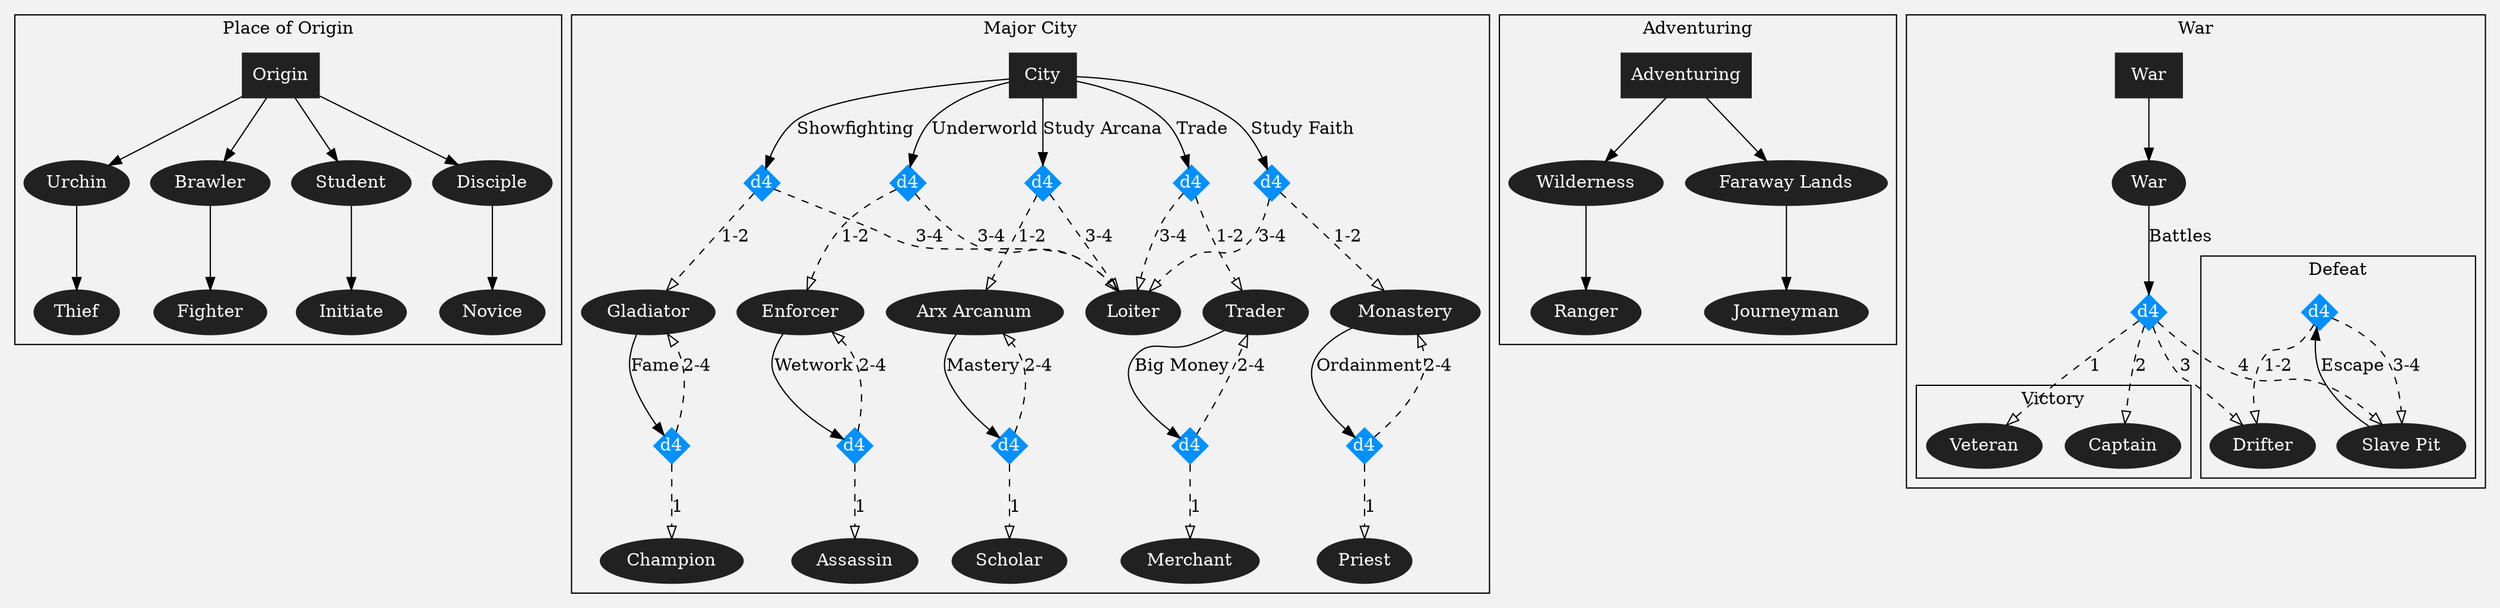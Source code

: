 digraph {
    graph [compound=true, layout=dot, overlap=false, bgcolor="#f2f2f2"];
    node [style=filled, color="#212121", fontcolor="#ffffff"];
    edge [len=1.2];

    subgraph cluster_origin {
        label="Place of Origin";

        "Origin" [shape=box];

        "Origin" -> "Urchin" -> "Thief";
        "Origin" -> "Brawler" -> "Fighter";
        "Origin" -> "Student" -> "Initiate";
        "Origin" -> "Disciple" -> "Novice";
    }

    subgraph cluster_city {
        label="Major City";

        "City" [shape=box];

        "City" -> city_college_loiter [label="Study Arcana"];
        city_college_loiter [label="d4", shape=diamond, style=filled, color="#0090ff", width=0.4, height=0.4, fixedsize=true];
        city_college_loiter -> "Arx Arcanum" [style=dashed, arrowhead=empty, label="1-2"];
        city_college_loiter -> "Loiter" [style=dashed, arrowhead=empty, label="3-4"];

        "Arx Arcanum" -> college_scholar_college [label="Mastery"];
        college_scholar_college [label="d4", shape=diamond, style=filled, color="#0090ff", width=0.4, height=0.4, fixedsize=true];
        college_scholar_college -> "Scholar" [style=dashed, arrowhead=empty, label="1"];
        college_scholar_college -> "Arx Arcanum" [style=dashed, arrowhead=empty, label="2-4"];

        "City" -> city_monastery_loiter [label="Study Faith"];
        city_monastery_loiter [label="d4", shape=diamond, style=filled, color="#0090ff", width=0.4, height=0.4, fixedsize=true];
        city_monastery_loiter -> "Monastery" [style=dashed, arrowhead=empty, label="1-2"];
        city_monastery_loiter -> "Loiter" [style=dashed, arrowhead=empty, label="3-4"];

        "Monastery" -> monastery_priest_monastery [label="Ordainment"];
        monastery_priest_monastery [label="d4", shape=diamond, style=filled, color="#0090ff", width=0.4, height=0.4, fixedsize=true];
        monastery_priest_monastery -> "Priest" [style=dashed, arrowhead=empty, label="1"];
        monastery_priest_monastery -> "Monastery" [style=dashed, arrowhead=empty, label="2-4"];

        "City" -> city_gladiator_loiter [label="Showfighting"];
        city_gladiator_loiter [label="d4", shape=diamond, style=filled, color="#0090ff", width=0.4, height=0.4, fixedsize=true];
        city_gladiator_loiter -> "Gladiator" [style=dashed, arrowhead=empty, label="1-2"];
        city_gladiator_loiter -> "Loiter" [style=dashed, arrowhead=empty, label="3-4"];

        "Gladiator" -> gladiator_chamption_gladiator [label="Fame"];
        gladiator_chamption_gladiator [label="d4", shape=diamond, style=filled, color="#0090ff", width=0.4, height=0.4, fixedsize=true];
        gladiator_chamption_gladiator -> "Champion" [style=dashed, arrowhead=empty, label="1"];
        gladiator_chamption_gladiator -> "Gladiator" [style=dashed, arrowhead=empty, label="2-4"];

        "City" -> city_enforcer_loiter [label="Underworld"];
        city_enforcer_loiter [label="d4", shape=diamond, style=filled, color="#0090ff", width=0.4, height=0.4, fixedsize=true];
        city_enforcer_loiter -> "Enforcer" [style=dashed, arrowhead=empty, label="1-2"];
        city_enforcer_loiter -> "Loiter" [style=dashed, arrowhead=empty, label="3-4"];

        "Enforcer" -> enforcer_assassin_enforcer [label="Wetwork"];
        enforcer_assassin_enforcer [label="d4", shape=diamond, style=filled, color="#0090ff", width=0.4, height=0.4, fixedsize=true];
        enforcer_assassin_enforcer -> "Assassin" [style=dashed, arrowhead=empty, label="1"];
        enforcer_assassin_enforcer -> "Enforcer" [style=dashed, arrowhead=empty, label="2-4"];

        "City" -> city_trader_loiter [label="Trade"];
        city_trader_loiter [label="d4", shape=diamond, style=filled, color="#0090ff", width=0.4, height=0.4, fixedsize=true];
        city_trader_loiter -> "Trader" [style=dashed, arrowhead=empty, label="1-2"];
        city_trader_loiter -> "Loiter" [style=dashed, arrowhead=empty, label="3-4"];

        "Trader" -> trader_merchant_trader [label="Big Money"];
        trader_merchant_trader [label="d4", shape=diamond, style=filled, color="#0090ff", width=0.4, height=0.4, fixedsize=true];
        trader_merchant_trader -> "Merchant" [style=dashed, arrowhead=empty, label="1"];
        trader_merchant_trader -> "Trader" [style=dashed, arrowhead=empty, label="2-4"];
    }

    subgraph cluster_adventuring {
        label="Adventuring";

        "Adventuring" [shape=box];

        "Adventuring" -> "Wilderness" -> "Ranger";
        "Adventuring" -> "Faraway Lands" -> "Journeyman";
    }

    subgraph cluster_war {
        label="War";

        war_root [label="War", shape=box];
        war_root -> "War";

        "War" -> war_won_lost [label="Battles"];
        war_won_lost [label="d4", shape=diamond, style=filled, color="#0090ff", width=0.4, height=0.4, fixedsize=true];

        subgraph cluster_war_victory {
            label="Victory"

            "Veteran";
            "Captain";
        }

        subgraph cluster_war_defeat {
            label="Defeat"

            "Drifter";
            "Slave Pit";

            "Slave Pit" -> slave_drifter_slave [label="Escape"];
            slave_drifter_slave [label="d4", shape=diamond, style=filled, color="#0090ff", width=0.4, height=0.4, fixedsize=true];
            slave_drifter_slave -> "Drifter" [style=dashed, arrowhead=empty, label="1-2"];
            slave_drifter_slave -> "Slave Pit" [style=dashed, arrowhead=empty, label="3-4"];
        }

        war_won_lost -> "Veteran" [style=dashed, arrowhead=empty, label="1"];
        war_won_lost -> "Captain" [style=dashed, arrowhead=empty, label="2"];
        war_won_lost -> "Drifter" [style=dashed, arrowhead=empty, label="3"];
        war_won_lost -> "Slave Pit" [style=dashed, arrowhead=empty, label="4"];
    }

    /* "Origin" -> origin_city_war [label="Leave for City"];
    origin_city_war [label="d4", shape=diamond, style=filled, color="#0090ff", width=0.4, height=0.4, fixedsize=true];
    origin_city_war -> "City" [style=dashed, arrowhead=empty, label="1-3"];
    origin_city_war -> "War" [style=dashed, arrowhead=empty, label="4"];

    "Origin" -> origin_adventuring_war [label="See the World"];
    origin_adventuring_war [label="d4", shape=diamond, style=filled, color="#0090ff", width=0.4, height=0.4, fixedsize=true];
    origin_adventuring_war -> "Adventuring" [style=dashed, arrowhead=empty, label="1-3"];
    origin_adventuring_war -> "War" [style=dashed, arrowhead=empty, label="4"];

    "Adventuring" -> adventuring_city_war [label="Return to City"];
    adventuring_city_war [label="d4", shape=diamond, style=filled, color="#0090ff", width=0.4, height=0.4, fixedsize=true];
    adventuring_city_war -> "City" [style=dashed, arrowhead=empty, label="1-3"];
    adventuring_city_war -> "War" [style=dashed, arrowhead=empty, label="4"];

    "City" -> city_adventuring_war [label="Leave Abroad"];
    city_adventuring_war [label="d4", shape=diamond, style=filled, color="#0090ff", width=0.4, height=0.4, fixedsize=true];
    city_adventuring_war -> "Adventuring" [style=dashed, arrowhead=empty, label="1-3"];
    city_adventuring_war -> "War" [style=dashed, arrowhead=empty, label="4"]; */
}
